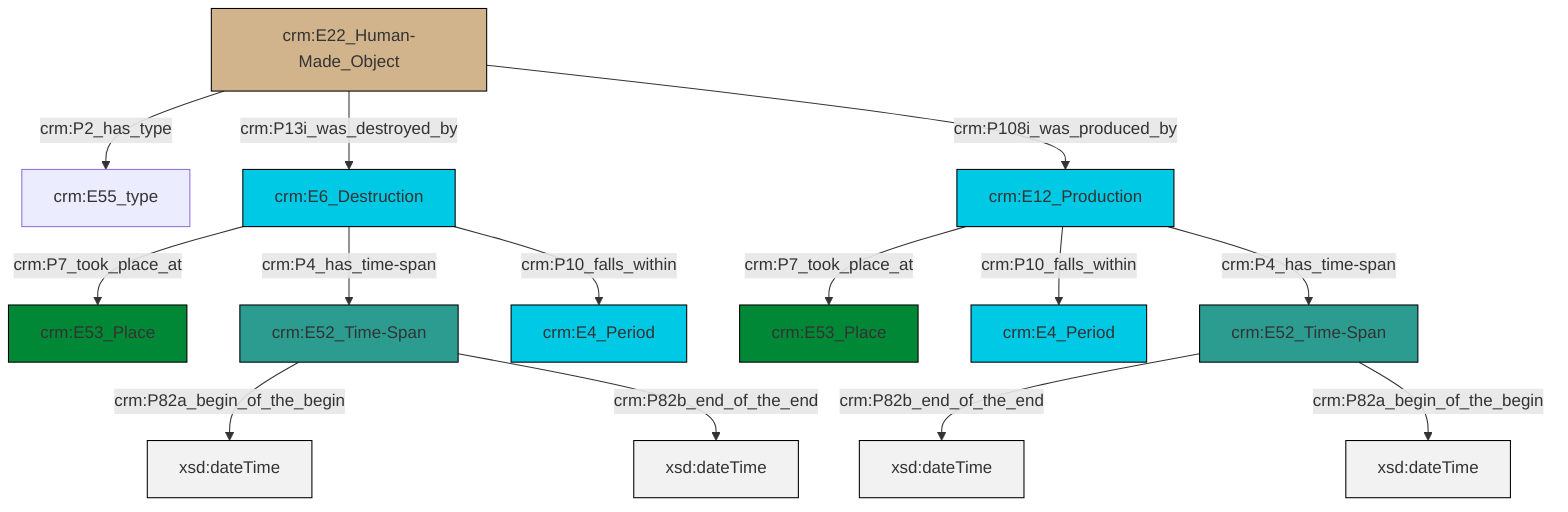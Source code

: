 graph TD
classDef Literal fill:#f2f2f2,stroke:#000000;
classDef CRM_Entity fill:#FFFFFF,stroke:#000000;
classDef Temporal_Entity fill:#00C9E6, stroke:#000000;
classDef Type fill:#E18312, stroke:#000000;
classDef Time-Span fill:#2C9C91, stroke:#000000;
classDef Appellation fill:#FFEB7F, stroke:#000000;
classDef Place fill:#008836, stroke:#000000;
classDef Persistent_Item fill:#B266B2, stroke:#000000;
classDef Conceptual_Object fill:#FFD700, stroke:#000000;
classDef Physical_Thing fill:#D2B48C, stroke:#000000;
classDef Actor fill:#f58aad, stroke:#000000;
classDef PC_Classes fill:#4ce600, stroke:#000000;
classDef Multi fill:#cccccc,stroke:#000000;

2["crm:E12_Production"]:::Temporal_Entity -->|crm:P7_took_place_at| 3["crm:E53_Place"]:::Place
9["crm:E6_Destruction"]:::Temporal_Entity -->|crm:P7_took_place_at| 0["crm:E53_Place"]:::Place
6["crm:E22_Human-Made_Object"]:::Physical_Thing -->|crm:P2_has_type| 4["crm:E55_type"]:::Default
10["crm:E52_Time-Span"]:::Time-Span -->|crm:P82a_begin_of_the_begin| 13[xsd:dateTime]:::Literal
2["crm:E12_Production"]:::Temporal_Entity -->|crm:P10_falls_within| 14["crm:E4_Period"]:::Temporal_Entity
9["crm:E6_Destruction"]:::Temporal_Entity -->|crm:P4_has_time-span| 10["crm:E52_Time-Span"]:::Time-Span
15["crm:E52_Time-Span"]:::Time-Span -->|crm:P82b_end_of_the_end| 16[xsd:dateTime]:::Literal
2["crm:E12_Production"]:::Temporal_Entity -->|crm:P4_has_time-span| 15["crm:E52_Time-Span"]:::Time-Span
6["crm:E22_Human-Made_Object"]:::Physical_Thing -->|crm:P13i_was_destroyed_by| 9["crm:E6_Destruction"]:::Temporal_Entity
10["crm:E52_Time-Span"]:::Time-Span -->|crm:P82b_end_of_the_end| 22[xsd:dateTime]:::Literal
9["crm:E6_Destruction"]:::Temporal_Entity -->|crm:P10_falls_within| 17["crm:E4_Period"]:::Temporal_Entity
15["crm:E52_Time-Span"]:::Time-Span -->|crm:P82a_begin_of_the_begin| 23[xsd:dateTime]:::Literal
6["crm:E22_Human-Made_Object"]:::Physical_Thing -->|crm:P108i_was_produced_by| 2["crm:E12_Production"]:::Temporal_Entity